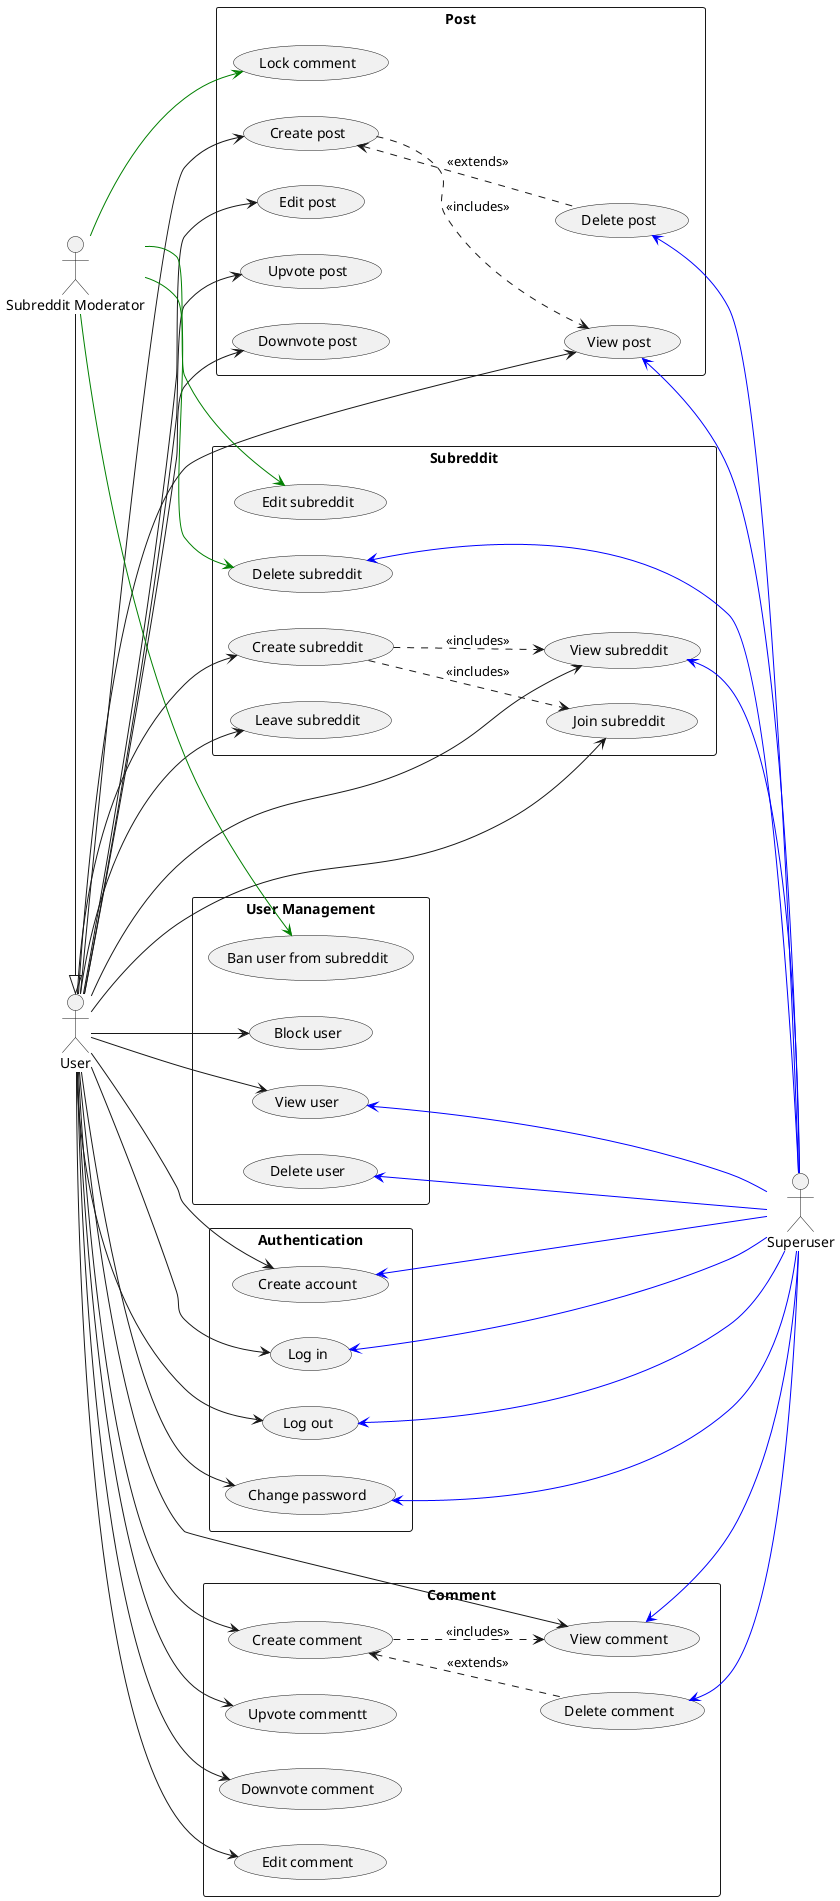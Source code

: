 @startuml
left to right direction
skinparam packageStyle rectangle

actor "User" as user
actor "Subreddit Moderator" as mod
actor "Superuser" as su
mod -|> user
rectangle Post as post {
  usecase "View post" as post_view
  usecase "Create post" as post_create
  usecase "Edit post" as post_edit
  usecase "Delete post" as post_delete
  usecase "Upvote post" as post_up
  usecase "Downvote post" as post_down
  usecase "Lock comment" as post_lock
}

rectangle Comment as cmt {
  usecase "View comment" as cmt_view
  usecase "Create comment" as cmt_create
  usecase "Upvote commentt" as cmt_up
  usecase "Downvote comment" as cmt_down
  usecase "Edit comment" as cmt_edit
  usecase "Delete comment" as cmt_delete
}

rectangle Subreddit as sub {
  usecase "View subreddit" as sub_view
  usecase "Create subreddit" as sub_create
  usecase "Edit subreddit" as sub_edit
  usecase "Delete subreddit" as sub_delete
  usecase "Join subreddit" as sub_join
  usecase "Leave subreddit" as sub_leave
}

rectangle "User Management" as user_mng {
  usecase "View user" as user_view
  usecase "Delete user" as user_delete
  usecase "Block user" as user_block
  usecase "Ban user from subreddit" as user_ban
}

rectangle "Authentication" as auth {
  usecase "Create account" as acc_create
  usecase "Log in" as login
  usecase "Log out" as logout
  usecase "Change password" as pwd_change
}

user --> acc_create
user --> login
user --> logout
user --> pwd_change

user --> post_create
user --> post_view
user --> post_edit
user --> post_up
user --> post_down

user --> cmt_up
user --> cmt_down
user --> cmt_create
user --> cmt_edit
user --> cmt_view

user --> sub_create
user --> sub_join
user --> sub_leave
user --> sub_view

user --> user_block
user --> user_view

mod -[#green]-> post_lock
mod -[#green]-> sub_edit
mod -[#green]-> sub_delete
mod -[#green]-> user_ban

post_view   <-[#blue]- su
post_delete <-[#blue]- su
cmt_view    <-[#blue]- su
cmt_delete  <-[#blue]- su
sub_view    <-[#blue]- su
sub_delete  <-[#blue]- su
user_view   <-[#blue]- su
user_delete <-[#blue]- su
acc_create  <-[#blue]- su
login       <-[#blue]- su
logout      <-[#blue]- su
pwd_change  <-[#blue]- su

post_create <.. post_delete : <<extends>>
post_create ..> post_view : <<includes>>
cmt_create ..> cmt_view : <<includes>>
cmt_create <.. cmt_delete : <<extends>>
sub_create ..> sub_view : <<includes>>
sub_create ..> sub_join : <<includes>>

@enduml

